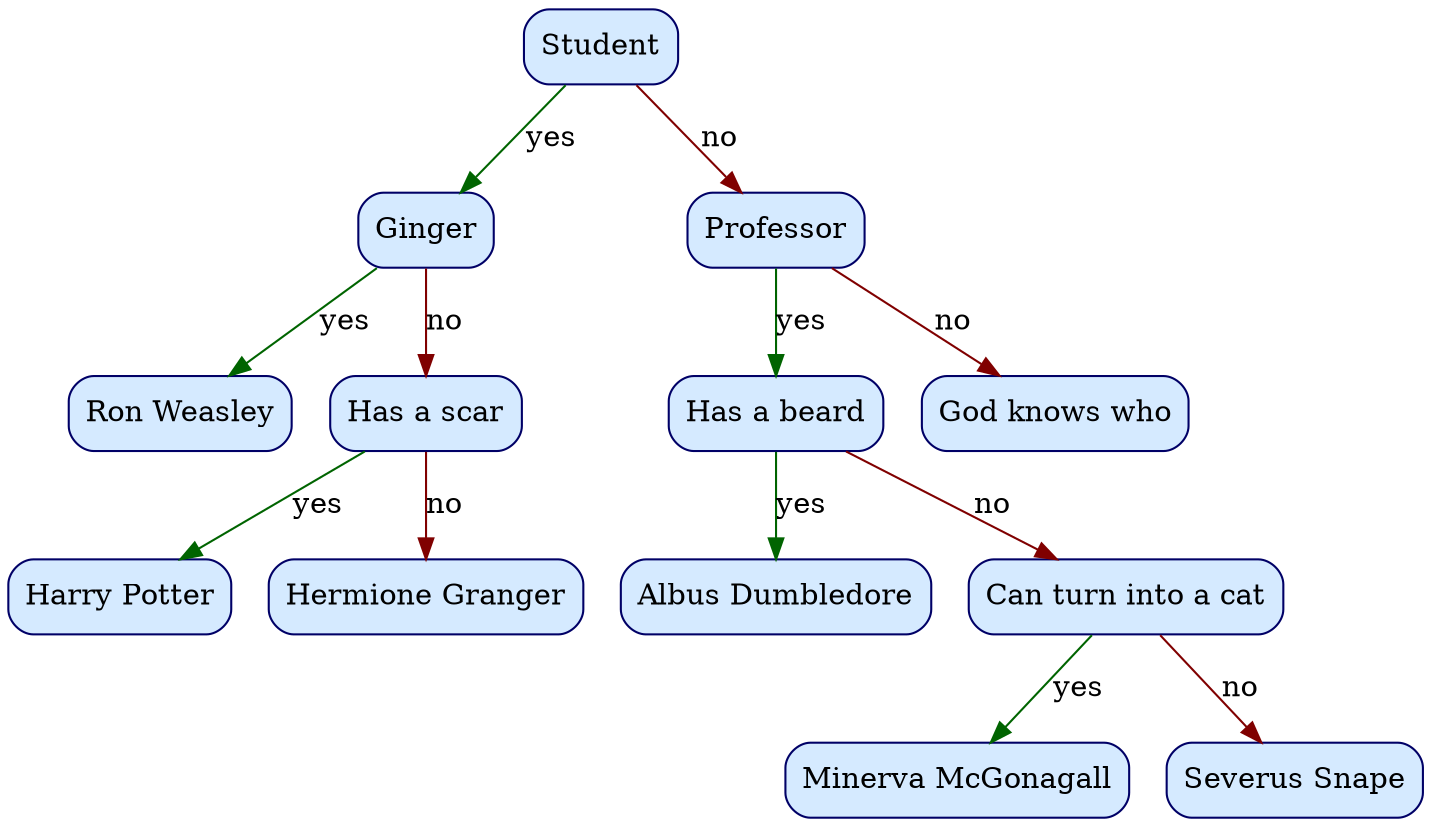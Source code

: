 digraph {
  rankdir = HR;
  node [shape = Mrecord, color = "#000066", style = filled, fillcolor = "#D5EAFF"];
  node_000001cd14406bb0[label = " Student "]; 
  node_000001cd14406c30[label = " Ginger "]; 
  node_000001cd14406cb0[label = " Ron Weasley "]; 
  node_000001cd14406d30[label = " Has a scar "]; 
  node_000001cd14406db0[label = " Harry Potter "]; 
  node_000001cd14406e30[label = " Hermione Granger "]; 
  node_000001cd14406eb0[label = " Professor "]; 
  node_000001cd14406f30[label = " Has a beard "]; 
  node_000001cd14401470[label = " Albus Dumbledore "]; 
  node_000001cd144014f0[label = " Can turn into a cat "]; 
  node_000001cd14401570[label = " Minerva McGonagall "]; 
  node_000001cd144015f0[label = " Severus Snape "]; 
  node_000001cd14401670[label = " God knows who "]; 
  node_000001cd14406bb0 -> node_000001cd14406c30 [label = "yes", weight = 1, color = "#006400"];
  node_000001cd14406c30 -> node_000001cd14406cb0 [label = "yes", weight = 1, color = "#006400"];
  node_000001cd14406c30 -> node_000001cd14406d30 [label = "no", weight = 1, color = "#800000"];
  node_000001cd14406d30 -> node_000001cd14406db0 [label = "yes", weight = 1, color = "#006400"];
  node_000001cd14406d30 -> node_000001cd14406e30 [label = "no", weight = 1, color = "#800000"];
  node_000001cd14406bb0 -> node_000001cd14406eb0 [label = "no", weight = 1, color = "#800000"];
  node_000001cd14406eb0 -> node_000001cd14406f30 [label = "yes", weight = 1, color = "#006400"];
  node_000001cd14406f30 -> node_000001cd14401470 [label = "yes", weight = 1, color = "#006400"];
  node_000001cd14406f30 -> node_000001cd144014f0 [label = "no", weight = 1, color = "#800000"];
  node_000001cd144014f0 -> node_000001cd14401570 [label = "yes", weight = 1, color = "#006400"];
  node_000001cd144014f0 -> node_000001cd144015f0 [label = "no", weight = 1, color = "#800000"];
  node_000001cd14406eb0 -> node_000001cd14401670 [label = "no", weight = 1, color = "#800000"];
}